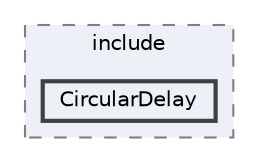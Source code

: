 digraph "Software/Firmware/project/ppg/include/CircularDelay"
{
 // LATEX_PDF_SIZE
  bgcolor="transparent";
  edge [fontname=Helvetica,fontsize=10,labelfontname=Helvetica,labelfontsize=10];
  node [fontname=Helvetica,fontsize=10,shape=box,height=0.2,width=0.4];
  compound=true
  subgraph clusterdir_b89d78a0c066b1dd1c8466329a3d4db9 {
    graph [ bgcolor="#edf0f7", pencolor="grey50", label="include", fontname=Helvetica,fontsize=10 style="filled,dashed", URL="dir_b89d78a0c066b1dd1c8466329a3d4db9.html",tooltip=""]
  dir_292d21923295123e4e685aad073703c0 [label="CircularDelay", fillcolor="#edf0f7", color="grey25", style="filled,bold", URL="dir_292d21923295123e4e685aad073703c0.html",tooltip=""];
  }
}
